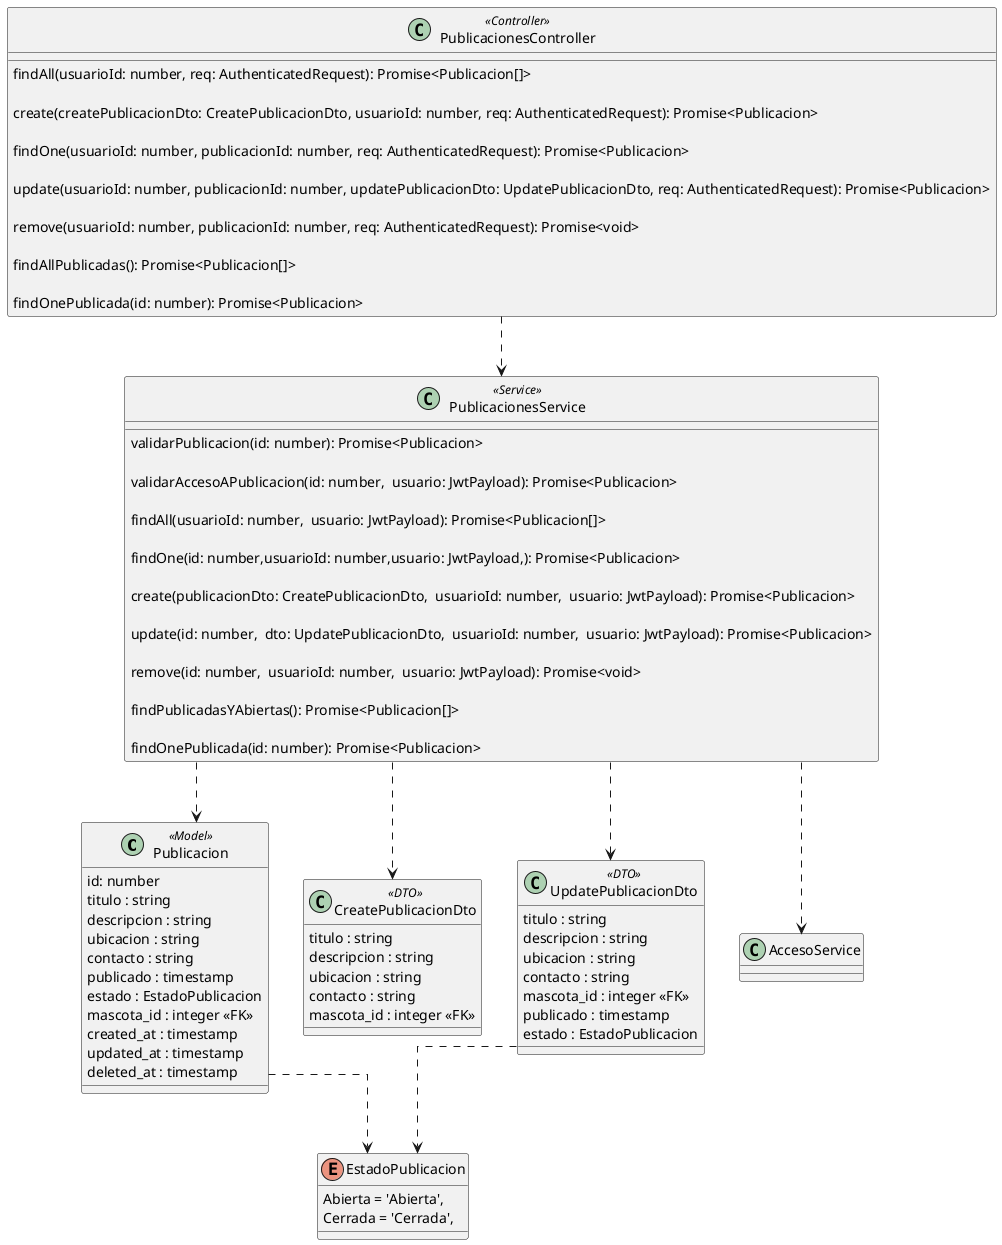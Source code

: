 @startuml AdoptAR

skinparam Linetype ortho

class Publicacion <<Model>> {
  id: number
  titulo : string
  descripcion : string
  ubicacion : string
  contacto : string
  publicado : timestamp
  estado : EstadoPublicacion
  mascota_id : integer <<FK>>
  created_at : timestamp
  updated_at : timestamp
  deleted_at : timestamp

}

class CreatePublicacionDto <<DTO>> {
  titulo : string
  descripcion : string
  ubicacion : string
  contacto : string
  mascota_id : integer <<FK>>
  }

class UpdatePublicacionDto <<DTO>>{
  titulo : string
  descripcion : string
  ubicacion : string
  contacto : string
  mascota_id : integer <<FK>>
  publicado : timestamp
  estado : EstadoPublicacion
  }

class PublicacionesController <<Controller>> {
  
  findAll(usuarioId: number, req: AuthenticatedRequest): Promise<Publicacion[]>
  
  create(createPublicacionDto: CreatePublicacionDto, usuarioId: number, req: AuthenticatedRequest): Promise<Publicacion>
  
  findOne(usuarioId: number, publicacionId: number, req: AuthenticatedRequest): Promise<Publicacion>
  
  update(usuarioId: number, publicacionId: number, updatePublicacionDto: UpdatePublicacionDto, req: AuthenticatedRequest): Promise<Publicacion>
  
  remove(usuarioId: number, publicacionId: number, req: AuthenticatedRequest): Promise<void>
  
  findAllPublicadas(): Promise<Publicacion[]>
  
  findOnePublicada(id: number): Promise<Publicacion>

  }

class PublicacionesService <<Service>>{
validarPublicacion(id: number): Promise<Publicacion>

validarAccesoAPublicacion(id: number,  usuario: JwtPayload): Promise<Publicacion>

findAll(usuarioId: number,  usuario: JwtPayload): Promise<Publicacion[]>

findOne(id: number,usuarioId: number,usuario: JwtPayload,): Promise<Publicacion>

create(publicacionDto: CreatePublicacionDto,  usuarioId: number,  usuario: JwtPayload): Promise<Publicacion>

update(id: number,  dto: UpdatePublicacionDto,  usuarioId: number,  usuario: JwtPayload): Promise<Publicacion> 

remove(id: number,  usuarioId: number,  usuario: JwtPayload): Promise<void> 

findPublicadasYAbiertas(): Promise<Publicacion[]> 

findOnePublicada(id: number): Promise<Publicacion> 

}

enum EstadoPublicacion {
  Abierta = 'Abierta',
  Cerrada = 'Cerrada',
}

class AccesoService{

}

/' Relaciones '/
PublicacionesController ..> PublicacionesService 
PublicacionesService ..> CreatePublicacionDto 
PublicacionesService ..> UpdatePublicacionDto 
PublicacionesService ..> Publicacion

Publicacion ..> EstadoPublicacion
UpdatePublicacionDto ..> EstadoPublicacion

PublicacionesService ..> AccesoService
@enduml